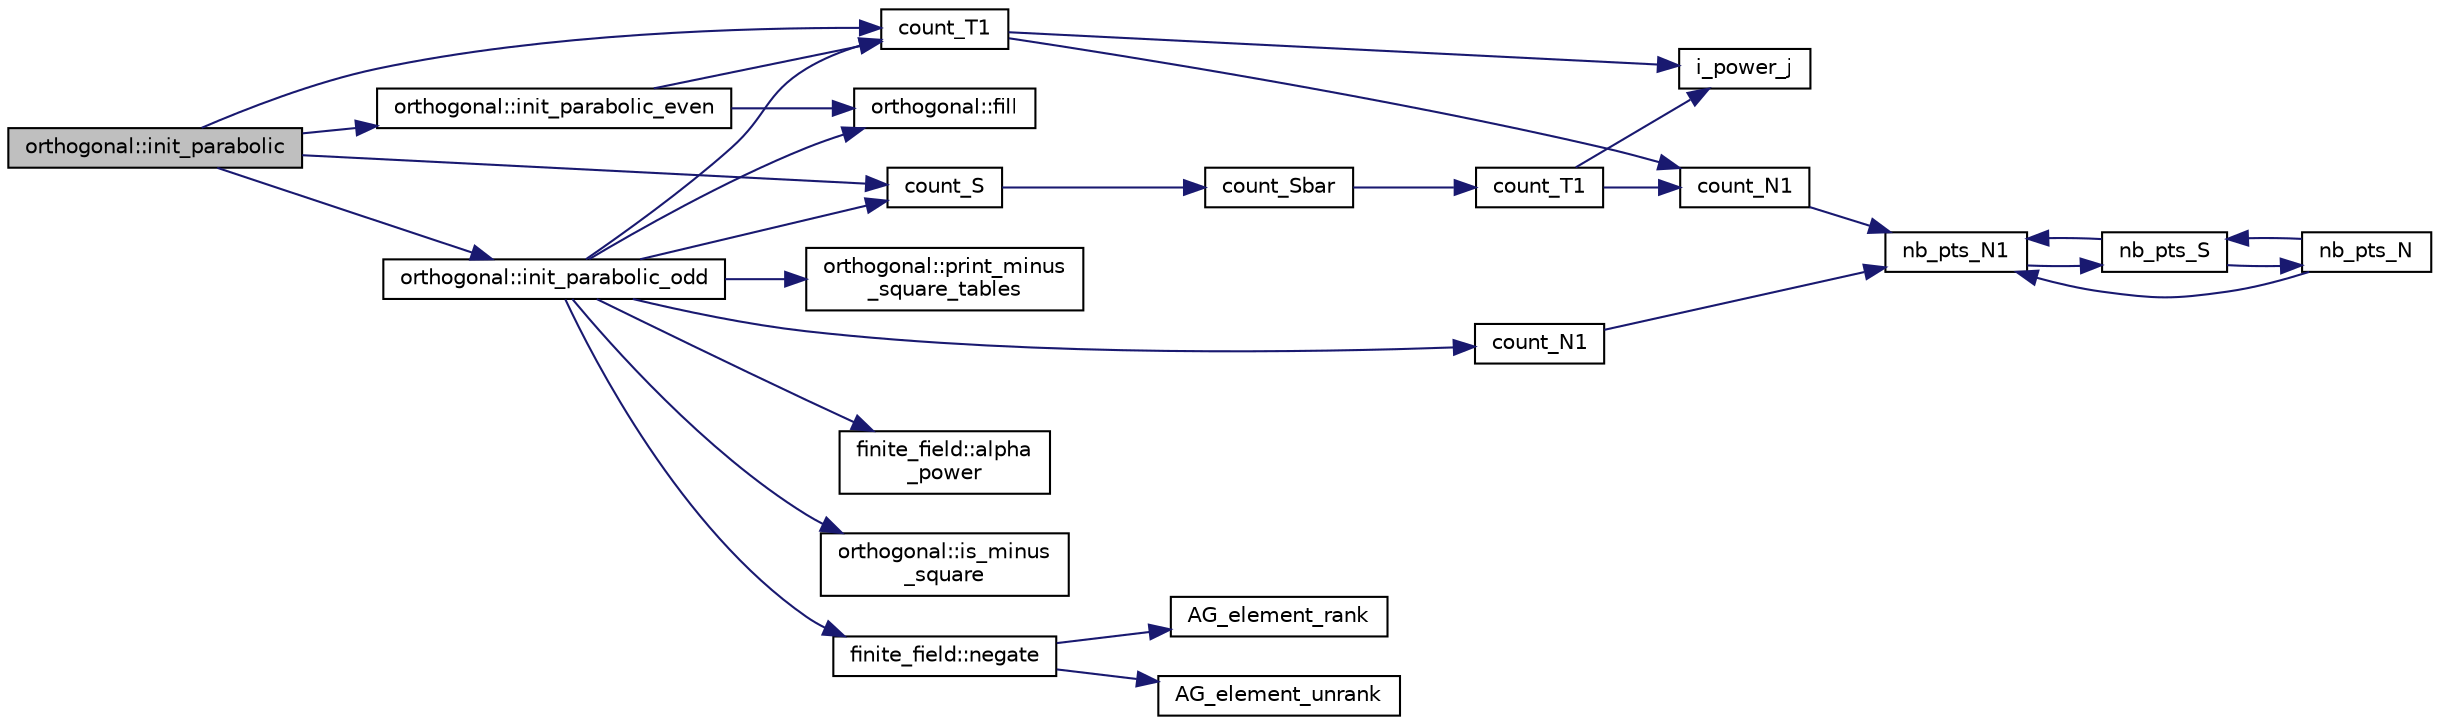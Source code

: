digraph "orthogonal::init_parabolic"
{
  edge [fontname="Helvetica",fontsize="10",labelfontname="Helvetica",labelfontsize="10"];
  node [fontname="Helvetica",fontsize="10",shape=record];
  rankdir="LR";
  Node9755 [label="orthogonal::init_parabolic",height=0.2,width=0.4,color="black", fillcolor="grey75", style="filled", fontcolor="black"];
  Node9755 -> Node9756 [color="midnightblue",fontsize="10",style="solid",fontname="Helvetica"];
  Node9756 [label="orthogonal::init_parabolic_even",height=0.2,width=0.4,color="black", fillcolor="white", style="filled",URL="$d7/daa/classorthogonal.html#a495354fe027c383b4dd9ee3906dcde92"];
  Node9756 -> Node9757 [color="midnightblue",fontsize="10",style="solid",fontname="Helvetica"];
  Node9757 [label="count_T1",height=0.2,width=0.4,color="black", fillcolor="white", style="filled",URL="$d4/d67/geometry_8h.html#af42a0ed4f726c58cdeb601b55bddf0ce"];
  Node9757 -> Node9758 [color="midnightblue",fontsize="10",style="solid",fontname="Helvetica"];
  Node9758 [label="i_power_j",height=0.2,width=0.4,color="black", fillcolor="white", style="filled",URL="$de/dc5/algebra__and__number__theory_8h.html#a39b321523e8957d701618bb5cac542b5"];
  Node9757 -> Node9759 [color="midnightblue",fontsize="10",style="solid",fontname="Helvetica"];
  Node9759 [label="count_N1",height=0.2,width=0.4,color="black", fillcolor="white", style="filled",URL="$db/da0/lib_2foundations_2geometry_2orthogonal__points_8_c.html#a879b579a4ddaffbc75b230e81e33dcf4"];
  Node9759 -> Node9760 [color="midnightblue",fontsize="10",style="solid",fontname="Helvetica"];
  Node9760 [label="nb_pts_N1",height=0.2,width=0.4,color="black", fillcolor="white", style="filled",URL="$db/da0/lib_2foundations_2geometry_2orthogonal__points_8_c.html#ae0f2e1c76523db67b4ec9629ccc35bc6"];
  Node9760 -> Node9761 [color="midnightblue",fontsize="10",style="solid",fontname="Helvetica"];
  Node9761 [label="nb_pts_S",height=0.2,width=0.4,color="black", fillcolor="white", style="filled",URL="$db/da0/lib_2foundations_2geometry_2orthogonal__points_8_c.html#a9bc3dec6e722644d182738102c3e04f3"];
  Node9761 -> Node9762 [color="midnightblue",fontsize="10",style="solid",fontname="Helvetica"];
  Node9762 [label="nb_pts_N",height=0.2,width=0.4,color="black", fillcolor="white", style="filled",URL="$db/da0/lib_2foundations_2geometry_2orthogonal__points_8_c.html#a93e16898c27b1d1c0a6405a7b0615ba6"];
  Node9762 -> Node9761 [color="midnightblue",fontsize="10",style="solid",fontname="Helvetica"];
  Node9762 -> Node9760 [color="midnightblue",fontsize="10",style="solid",fontname="Helvetica"];
  Node9761 -> Node9760 [color="midnightblue",fontsize="10",style="solid",fontname="Helvetica"];
  Node9756 -> Node9763 [color="midnightblue",fontsize="10",style="solid",fontname="Helvetica"];
  Node9763 [label="orthogonal::fill",height=0.2,width=0.4,color="black", fillcolor="white", style="filled",URL="$d7/daa/classorthogonal.html#a2c9abcf612036b37e206ae1f0718c6b2"];
  Node9755 -> Node9764 [color="midnightblue",fontsize="10",style="solid",fontname="Helvetica"];
  Node9764 [label="orthogonal::init_parabolic_odd",height=0.2,width=0.4,color="black", fillcolor="white", style="filled",URL="$d7/daa/classorthogonal.html#adeb14ce7821acee632e1a1ca3975a201"];
  Node9764 -> Node9765 [color="midnightblue",fontsize="10",style="solid",fontname="Helvetica"];
  Node9765 [label="count_N1",height=0.2,width=0.4,color="black", fillcolor="white", style="filled",URL="$d4/d67/geometry_8h.html#a879b579a4ddaffbc75b230e81e33dcf4"];
  Node9765 -> Node9760 [color="midnightblue",fontsize="10",style="solid",fontname="Helvetica"];
  Node9764 -> Node9766 [color="midnightblue",fontsize="10",style="solid",fontname="Helvetica"];
  Node9766 [label="count_S",height=0.2,width=0.4,color="black", fillcolor="white", style="filled",URL="$d4/d67/geometry_8h.html#a9c6bd1c31d71d399cac8afa0713f56b9"];
  Node9766 -> Node9767 [color="midnightblue",fontsize="10",style="solid",fontname="Helvetica"];
  Node9767 [label="count_Sbar",height=0.2,width=0.4,color="black", fillcolor="white", style="filled",URL="$db/da0/lib_2foundations_2geometry_2orthogonal__points_8_c.html#a6b49fc2deeb261dc894f2fbe34a05e79"];
  Node9767 -> Node9768 [color="midnightblue",fontsize="10",style="solid",fontname="Helvetica"];
  Node9768 [label="count_T1",height=0.2,width=0.4,color="black", fillcolor="white", style="filled",URL="$db/da0/lib_2foundations_2geometry_2orthogonal__points_8_c.html#af42a0ed4f726c58cdeb601b55bddf0ce"];
  Node9768 -> Node9758 [color="midnightblue",fontsize="10",style="solid",fontname="Helvetica"];
  Node9768 -> Node9759 [color="midnightblue",fontsize="10",style="solid",fontname="Helvetica"];
  Node9764 -> Node9757 [color="midnightblue",fontsize="10",style="solid",fontname="Helvetica"];
  Node9764 -> Node9763 [color="midnightblue",fontsize="10",style="solid",fontname="Helvetica"];
  Node9764 -> Node9769 [color="midnightblue",fontsize="10",style="solid",fontname="Helvetica"];
  Node9769 [label="finite_field::alpha\l_power",height=0.2,width=0.4,color="black", fillcolor="white", style="filled",URL="$df/d5a/classfinite__field.html#aa1d31b58f7fe2798e20f74890ae29c51"];
  Node9764 -> Node9770 [color="midnightblue",fontsize="10",style="solid",fontname="Helvetica"];
  Node9770 [label="orthogonal::is_minus\l_square",height=0.2,width=0.4,color="black", fillcolor="white", style="filled",URL="$d7/daa/classorthogonal.html#af2beb715cfc9f2f06ba8ad793b393520"];
  Node9764 -> Node9771 [color="midnightblue",fontsize="10",style="solid",fontname="Helvetica"];
  Node9771 [label="finite_field::negate",height=0.2,width=0.4,color="black", fillcolor="white", style="filled",URL="$df/d5a/classfinite__field.html#aa9d798298f25d4a9262b5bc5f1733e31"];
  Node9771 -> Node9772 [color="midnightblue",fontsize="10",style="solid",fontname="Helvetica"];
  Node9772 [label="AG_element_unrank",height=0.2,width=0.4,color="black", fillcolor="white", style="filled",URL="$d4/d67/geometry_8h.html#a4a33b86c87b2879b97cfa1327abe2885"];
  Node9771 -> Node9773 [color="midnightblue",fontsize="10",style="solid",fontname="Helvetica"];
  Node9773 [label="AG_element_rank",height=0.2,width=0.4,color="black", fillcolor="white", style="filled",URL="$d4/d67/geometry_8h.html#ab2ac908d07dd8038fd996e26bdc75c17"];
  Node9764 -> Node9774 [color="midnightblue",fontsize="10",style="solid",fontname="Helvetica"];
  Node9774 [label="orthogonal::print_minus\l_square_tables",height=0.2,width=0.4,color="black", fillcolor="white", style="filled",URL="$d7/daa/classorthogonal.html#a4e90d81717bfc7dcd9fd406f36c3057b"];
  Node9755 -> Node9757 [color="midnightblue",fontsize="10",style="solid",fontname="Helvetica"];
  Node9755 -> Node9766 [color="midnightblue",fontsize="10",style="solid",fontname="Helvetica"];
}
